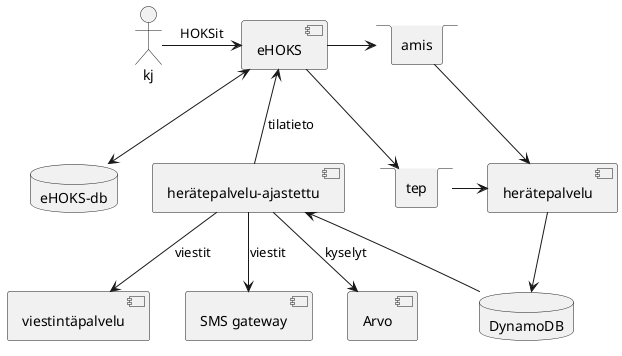 @startuml

:kj:
[eHOKS]
kj -> eHOKS : HOKSit

database "eHOKS-db" as edb
eHOKS <--> edb

stack amis
stack tep
eHOKS -> amis
eHOKS -> tep
amis -[hidden]-> tep

[herätepalvelu]
amis -> herätepalvelu
tep -> herätepalvelu

database DynamoDB
herätepalvelu --> DynamoDB

[herätepalvelu-ajastettu] as hpa
hpa <- DynamoDB
eHOKS <-- hpa : tilatieto

[viestintäpalvelu]
[SMS gateway] as sgw
hpa --> viestintäpalvelu : viestit
hpa --> sgw : viestit

[Arvo]
hpa --> Arvo : kyselyt

@enduml

